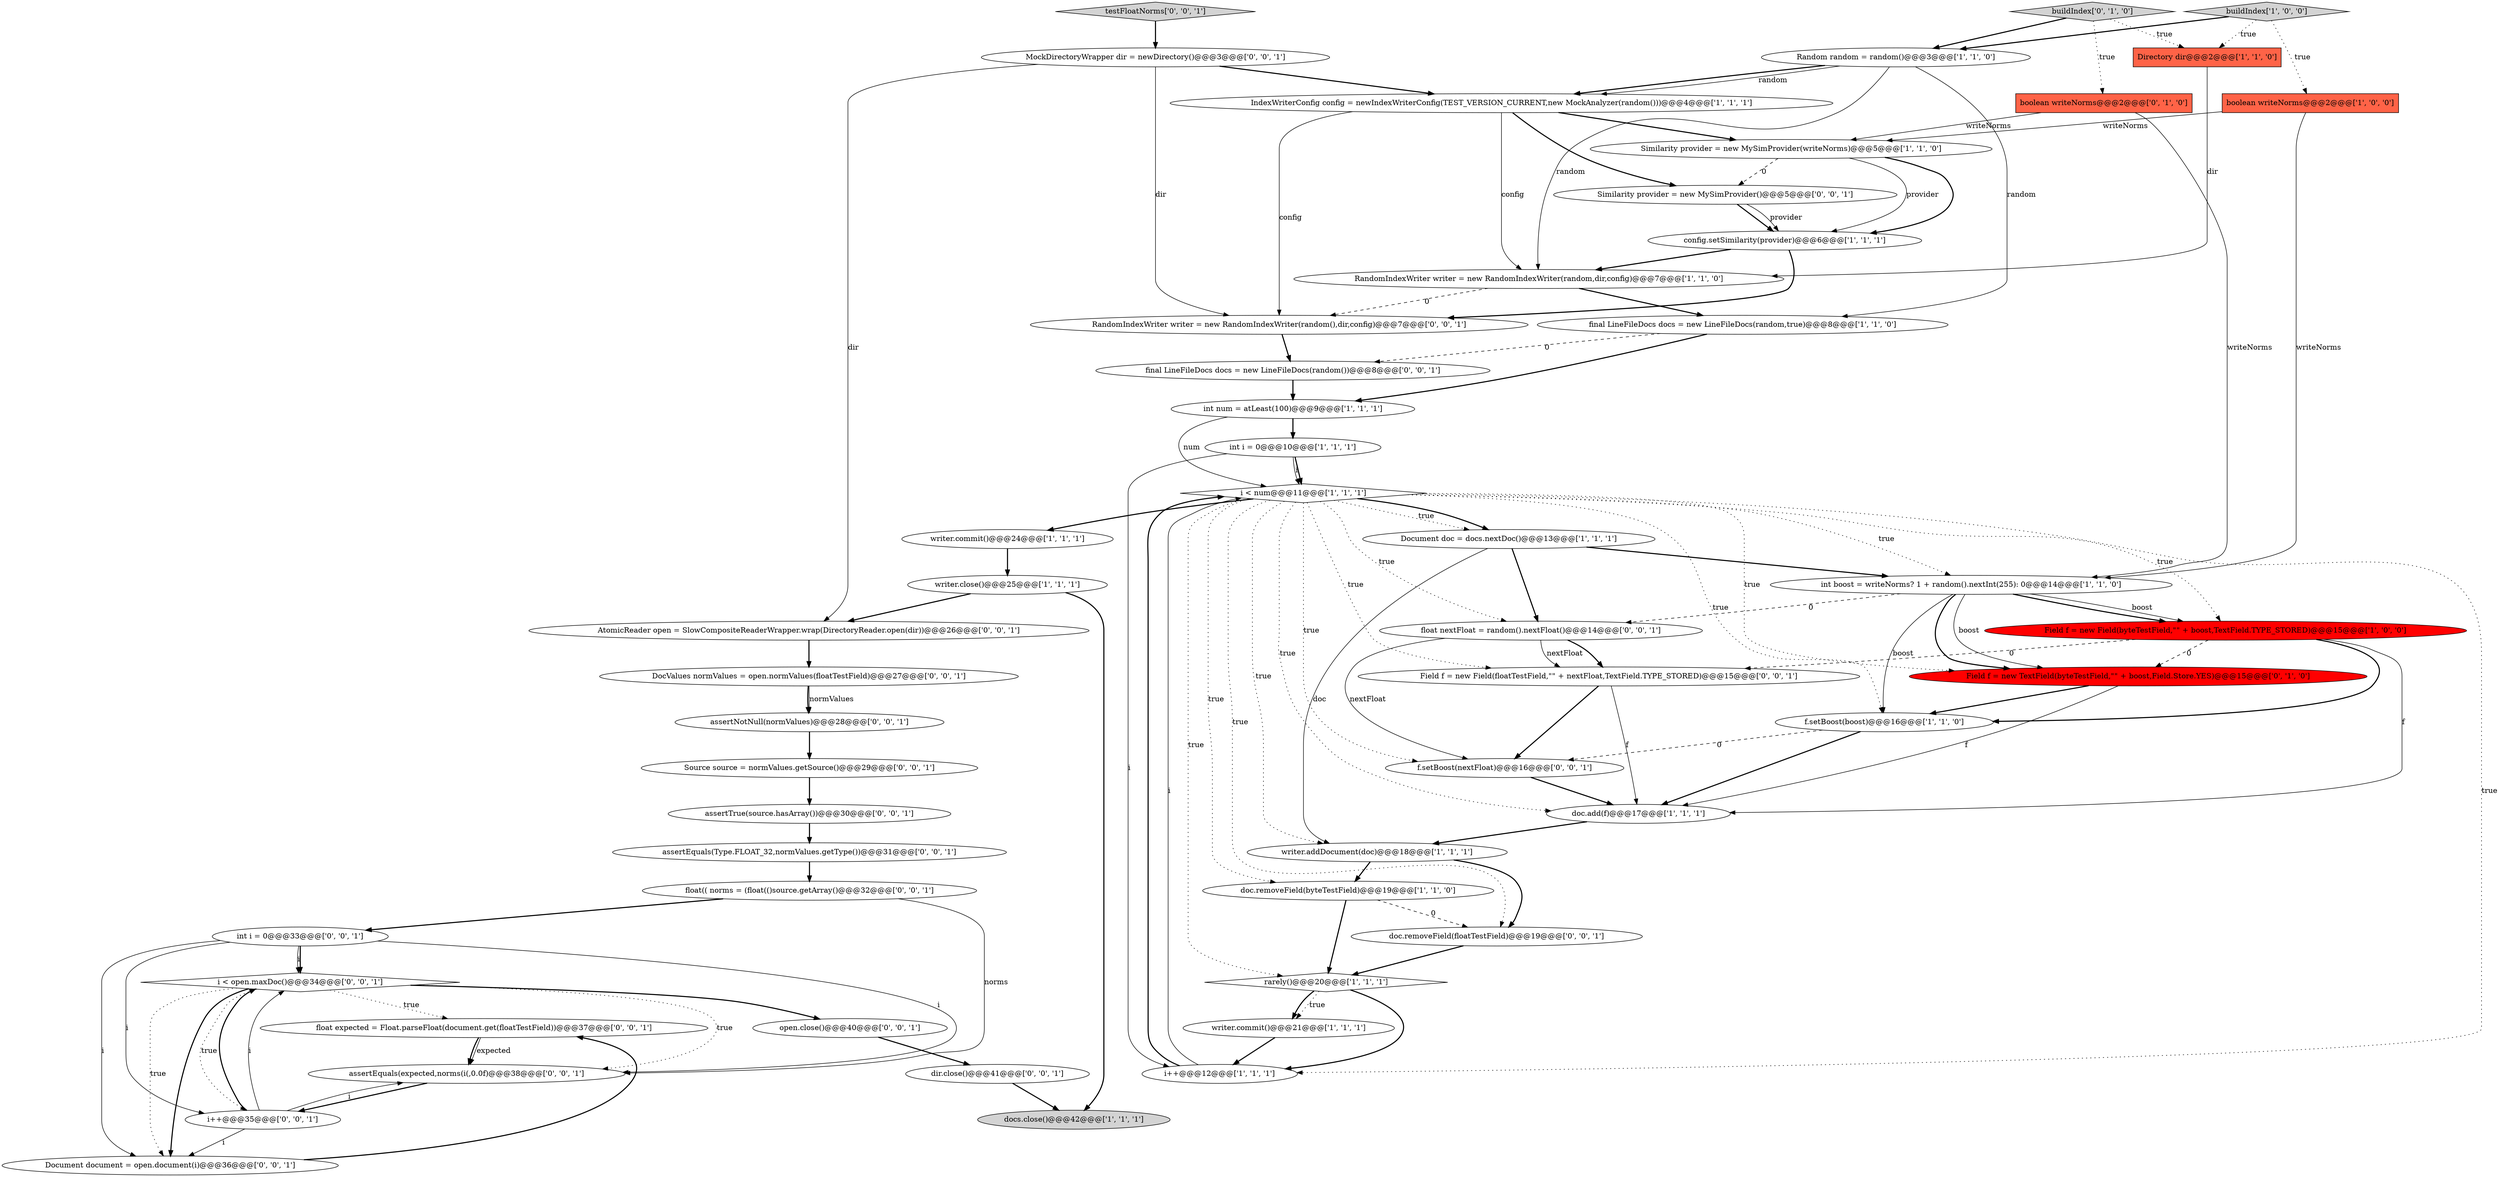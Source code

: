 digraph {
50 [style = filled, label = "open.close()@@@40@@@['0', '0', '1']", fillcolor = white, shape = ellipse image = "AAA0AAABBB3BBB"];
47 [style = filled, label = "float(( norms = (float(()source.getArray()@@@32@@@['0', '0', '1']", fillcolor = white, shape = ellipse image = "AAA0AAABBB3BBB"];
43 [style = filled, label = "int i = 0@@@33@@@['0', '0', '1']", fillcolor = white, shape = ellipse image = "AAA0AAABBB3BBB"];
18 [style = filled, label = "Directory dir@@@2@@@['1', '1', '0']", fillcolor = tomato, shape = box image = "AAA0AAABBB1BBB"];
28 [style = filled, label = "MockDirectoryWrapper dir = newDirectory()@@@3@@@['0', '0', '1']", fillcolor = white, shape = ellipse image = "AAA0AAABBB3BBB"];
19 [style = filled, label = "final LineFileDocs docs = new LineFileDocs(random,true)@@@8@@@['1', '1', '0']", fillcolor = white, shape = ellipse image = "AAA0AAABBB1BBB"];
25 [style = filled, label = "boolean writeNorms@@@2@@@['0', '1', '0']", fillcolor = tomato, shape = box image = "AAA0AAABBB2BBB"];
49 [style = filled, label = "assertEquals(Type.FLOAT_32,normValues.getType())@@@31@@@['0', '0', '1']", fillcolor = white, shape = ellipse image = "AAA0AAABBB3BBB"];
2 [style = filled, label = "i++@@@12@@@['1', '1', '1']", fillcolor = white, shape = ellipse image = "AAA0AAABBB1BBB"];
39 [style = filled, label = "doc.removeField(floatTestField)@@@19@@@['0', '0', '1']", fillcolor = white, shape = ellipse image = "AAA0AAABBB3BBB"];
48 [style = filled, label = "f.setBoost(nextFloat)@@@16@@@['0', '0', '1']", fillcolor = white, shape = ellipse image = "AAA0AAABBB3BBB"];
6 [style = filled, label = "Field f = new Field(byteTestField,\"\" + boost,TextField.TYPE_STORED)@@@15@@@['1', '0', '0']", fillcolor = red, shape = ellipse image = "AAA1AAABBB1BBB"];
14 [style = filled, label = "IndexWriterConfig config = newIndexWriterConfig(TEST_VERSION_CURRENT,new MockAnalyzer(random()))@@@4@@@['1', '1', '1']", fillcolor = white, shape = ellipse image = "AAA0AAABBB1BBB"];
41 [style = filled, label = "Similarity provider = new MySimProvider()@@@5@@@['0', '0', '1']", fillcolor = white, shape = ellipse image = "AAA0AAABBB3BBB"];
3 [style = filled, label = "doc.add(f)@@@17@@@['1', '1', '1']", fillcolor = white, shape = ellipse image = "AAA0AAABBB1BBB"];
8 [style = filled, label = "buildIndex['1', '0', '0']", fillcolor = lightgray, shape = diamond image = "AAA0AAABBB1BBB"];
4 [style = filled, label = "Document doc = docs.nextDoc()@@@13@@@['1', '1', '1']", fillcolor = white, shape = ellipse image = "AAA0AAABBB1BBB"];
15 [style = filled, label = "writer.commit()@@@21@@@['1', '1', '1']", fillcolor = white, shape = ellipse image = "AAA0AAABBB1BBB"];
32 [style = filled, label = "testFloatNorms['0', '0', '1']", fillcolor = lightgray, shape = diamond image = "AAA0AAABBB3BBB"];
27 [style = filled, label = "buildIndex['0', '1', '0']", fillcolor = lightgray, shape = diamond image = "AAA0AAABBB2BBB"];
34 [style = filled, label = "i < open.maxDoc()@@@34@@@['0', '0', '1']", fillcolor = white, shape = diamond image = "AAA0AAABBB3BBB"];
29 [style = filled, label = "assertTrue(source.hasArray())@@@30@@@['0', '0', '1']", fillcolor = white, shape = ellipse image = "AAA0AAABBB3BBB"];
16 [style = filled, label = "int num = atLeast(100)@@@9@@@['1', '1', '1']", fillcolor = white, shape = ellipse image = "AAA0AAABBB1BBB"];
35 [style = filled, label = "float expected = Float.parseFloat(document.get(floatTestField))@@@37@@@['0', '0', '1']", fillcolor = white, shape = ellipse image = "AAA0AAABBB3BBB"];
11 [style = filled, label = "docs.close()@@@42@@@['1', '1', '1']", fillcolor = lightgray, shape = ellipse image = "AAA0AAABBB1BBB"];
21 [style = filled, label = "writer.addDocument(doc)@@@18@@@['1', '1', '1']", fillcolor = white, shape = ellipse image = "AAA0AAABBB1BBB"];
10 [style = filled, label = "writer.close()@@@25@@@['1', '1', '1']", fillcolor = white, shape = ellipse image = "AAA0AAABBB1BBB"];
22 [style = filled, label = "writer.commit()@@@24@@@['1', '1', '1']", fillcolor = white, shape = ellipse image = "AAA0AAABBB1BBB"];
36 [style = filled, label = "RandomIndexWriter writer = new RandomIndexWriter(random(),dir,config)@@@7@@@['0', '0', '1']", fillcolor = white, shape = ellipse image = "AAA0AAABBB3BBB"];
37 [style = filled, label = "float nextFloat = random().nextFloat()@@@14@@@['0', '0', '1']", fillcolor = white, shape = ellipse image = "AAA0AAABBB3BBB"];
46 [style = filled, label = "i++@@@35@@@['0', '0', '1']", fillcolor = white, shape = ellipse image = "AAA0AAABBB3BBB"];
17 [style = filled, label = "Random random = random()@@@3@@@['1', '1', '0']", fillcolor = white, shape = ellipse image = "AAA0AAABBB1BBB"];
40 [style = filled, label = "Source source = normValues.getSource()@@@29@@@['0', '0', '1']", fillcolor = white, shape = ellipse image = "AAA0AAABBB3BBB"];
38 [style = filled, label = "DocValues normValues = open.normValues(floatTestField)@@@27@@@['0', '0', '1']", fillcolor = white, shape = ellipse image = "AAA0AAABBB3BBB"];
42 [style = filled, label = "final LineFileDocs docs = new LineFileDocs(random())@@@8@@@['0', '0', '1']", fillcolor = white, shape = ellipse image = "AAA0AAABBB3BBB"];
0 [style = filled, label = "RandomIndexWriter writer = new RandomIndexWriter(random,dir,config)@@@7@@@['1', '1', '0']", fillcolor = white, shape = ellipse image = "AAA0AAABBB1BBB"];
33 [style = filled, label = "Field f = new Field(floatTestField,\"\" + nextFloat,TextField.TYPE_STORED)@@@15@@@['0', '0', '1']", fillcolor = white, shape = ellipse image = "AAA0AAABBB3BBB"];
45 [style = filled, label = "assertNotNull(normValues)@@@28@@@['0', '0', '1']", fillcolor = white, shape = ellipse image = "AAA0AAABBB3BBB"];
5 [style = filled, label = "int boost = writeNorms? 1 + random().nextInt(255): 0@@@14@@@['1', '1', '0']", fillcolor = white, shape = ellipse image = "AAA0AAABBB1BBB"];
31 [style = filled, label = "assertEquals(expected,norms(i(,0.0f)@@@38@@@['0', '0', '1']", fillcolor = white, shape = ellipse image = "AAA0AAABBB3BBB"];
24 [style = filled, label = "f.setBoost(boost)@@@16@@@['1', '1', '0']", fillcolor = white, shape = ellipse image = "AAA0AAABBB1BBB"];
51 [style = filled, label = "dir.close()@@@41@@@['0', '0', '1']", fillcolor = white, shape = ellipse image = "AAA0AAABBB3BBB"];
26 [style = filled, label = "Field f = new TextField(byteTestField,\"\" + boost,Field.Store.YES)@@@15@@@['0', '1', '0']", fillcolor = red, shape = ellipse image = "AAA1AAABBB2BBB"];
30 [style = filled, label = "Document document = open.document(i)@@@36@@@['0', '0', '1']", fillcolor = white, shape = ellipse image = "AAA0AAABBB3BBB"];
23 [style = filled, label = "i < num@@@11@@@['1', '1', '1']", fillcolor = white, shape = diamond image = "AAA0AAABBB1BBB"];
12 [style = filled, label = "int i = 0@@@10@@@['1', '1', '1']", fillcolor = white, shape = ellipse image = "AAA0AAABBB1BBB"];
44 [style = filled, label = "AtomicReader open = SlowCompositeReaderWrapper.wrap(DirectoryReader.open(dir))@@@26@@@['0', '0', '1']", fillcolor = white, shape = ellipse image = "AAA0AAABBB3BBB"];
1 [style = filled, label = "boolean writeNorms@@@2@@@['1', '0', '0']", fillcolor = tomato, shape = box image = "AAA0AAABBB1BBB"];
7 [style = filled, label = "rarely()@@@20@@@['1', '1', '1']", fillcolor = white, shape = diamond image = "AAA0AAABBB1BBB"];
9 [style = filled, label = "config.setSimilarity(provider)@@@6@@@['1', '1', '1']", fillcolor = white, shape = ellipse image = "AAA0AAABBB1BBB"];
13 [style = filled, label = "doc.removeField(byteTestField)@@@19@@@['1', '1', '0']", fillcolor = white, shape = ellipse image = "AAA0AAABBB1BBB"];
20 [style = filled, label = "Similarity provider = new MySimProvider(writeNorms)@@@5@@@['1', '1', '0']", fillcolor = white, shape = ellipse image = "AAA0AAABBB1BBB"];
1->5 [style = solid, label="writeNorms"];
48->3 [style = bold, label=""];
46->34 [style = bold, label=""];
20->9 [style = bold, label=""];
23->5 [style = dotted, label="true"];
41->9 [style = bold, label=""];
34->50 [style = bold, label=""];
28->14 [style = bold, label=""];
43->30 [style = solid, label="i"];
2->23 [style = bold, label=""];
23->4 [style = dotted, label="true"];
23->22 [style = bold, label=""];
25->20 [style = solid, label="writeNorms"];
17->14 [style = bold, label=""];
6->26 [style = dashed, label="0"];
28->36 [style = solid, label="dir"];
33->48 [style = bold, label=""];
27->17 [style = bold, label=""];
47->31 [style = solid, label="norms"];
31->46 [style = bold, label=""];
0->36 [style = dashed, label="0"];
37->33 [style = bold, label=""];
27->18 [style = dotted, label="true"];
51->11 [style = bold, label=""];
14->20 [style = bold, label=""];
21->13 [style = bold, label=""];
12->23 [style = solid, label="i"];
10->11 [style = bold, label=""];
35->31 [style = bold, label=""];
27->25 [style = dotted, label="true"];
0->19 [style = bold, label=""];
33->3 [style = solid, label="f"];
37->48 [style = solid, label="nextFloat"];
23->21 [style = dotted, label="true"];
24->48 [style = dashed, label="0"];
38->45 [style = bold, label=""];
47->43 [style = bold, label=""];
37->33 [style = solid, label="nextFloat"];
17->0 [style = solid, label="random"];
26->24 [style = bold, label=""];
23->2 [style = dotted, label="true"];
6->33 [style = dashed, label="0"];
44->38 [style = bold, label=""];
5->24 [style = solid, label="boost"];
8->17 [style = bold, label=""];
34->31 [style = dotted, label="true"];
17->19 [style = solid, label="random"];
12->2 [style = solid, label="i"];
10->44 [style = bold, label=""];
5->6 [style = bold, label=""];
39->7 [style = bold, label=""];
20->41 [style = dashed, label="0"];
43->34 [style = solid, label="i"];
7->2 [style = bold, label=""];
35->31 [style = solid, label="expected"];
16->23 [style = solid, label="num"];
20->9 [style = solid, label="provider"];
26->3 [style = solid, label="f"];
23->3 [style = dotted, label="true"];
8->18 [style = dotted, label="true"];
28->44 [style = solid, label="dir"];
14->36 [style = solid, label="config"];
1->20 [style = solid, label="writeNorms"];
23->33 [style = dotted, label="true"];
5->6 [style = solid, label="boost"];
43->31 [style = solid, label="i"];
25->5 [style = solid, label="writeNorms"];
43->34 [style = bold, label=""];
24->3 [style = bold, label=""];
23->24 [style = dotted, label="true"];
36->42 [style = bold, label=""];
5->37 [style = dashed, label="0"];
40->29 [style = bold, label=""];
5->26 [style = bold, label=""];
46->30 [style = solid, label="i"];
42->16 [style = bold, label=""];
6->24 [style = bold, label=""];
41->9 [style = solid, label="provider"];
29->49 [style = bold, label=""];
23->7 [style = dotted, label="true"];
7->15 [style = dotted, label="true"];
4->21 [style = solid, label="doc"];
19->16 [style = bold, label=""];
23->39 [style = dotted, label="true"];
13->39 [style = dashed, label="0"];
30->35 [style = bold, label=""];
21->39 [style = bold, label=""];
34->35 [style = dotted, label="true"];
23->13 [style = dotted, label="true"];
22->10 [style = bold, label=""];
7->15 [style = bold, label=""];
3->21 [style = bold, label=""];
34->30 [style = dotted, label="true"];
43->46 [style = solid, label="i"];
4->5 [style = bold, label=""];
46->34 [style = solid, label="i"];
14->41 [style = bold, label=""];
19->42 [style = dashed, label="0"];
45->40 [style = bold, label=""];
9->36 [style = bold, label=""];
38->45 [style = solid, label="normValues"];
15->2 [style = bold, label=""];
9->0 [style = bold, label=""];
23->6 [style = dotted, label="true"];
23->48 [style = dotted, label="true"];
17->14 [style = solid, label="random"];
2->23 [style = solid, label="i"];
23->4 [style = bold, label=""];
6->3 [style = solid, label="f"];
34->30 [style = bold, label=""];
18->0 [style = solid, label="dir"];
46->31 [style = solid, label="i"];
49->47 [style = bold, label=""];
23->37 [style = dotted, label="true"];
8->1 [style = dotted, label="true"];
23->26 [style = dotted, label="true"];
4->37 [style = bold, label=""];
13->7 [style = bold, label=""];
50->51 [style = bold, label=""];
14->0 [style = solid, label="config"];
34->46 [style = dotted, label="true"];
12->23 [style = bold, label=""];
32->28 [style = bold, label=""];
16->12 [style = bold, label=""];
5->26 [style = solid, label="boost"];
}
